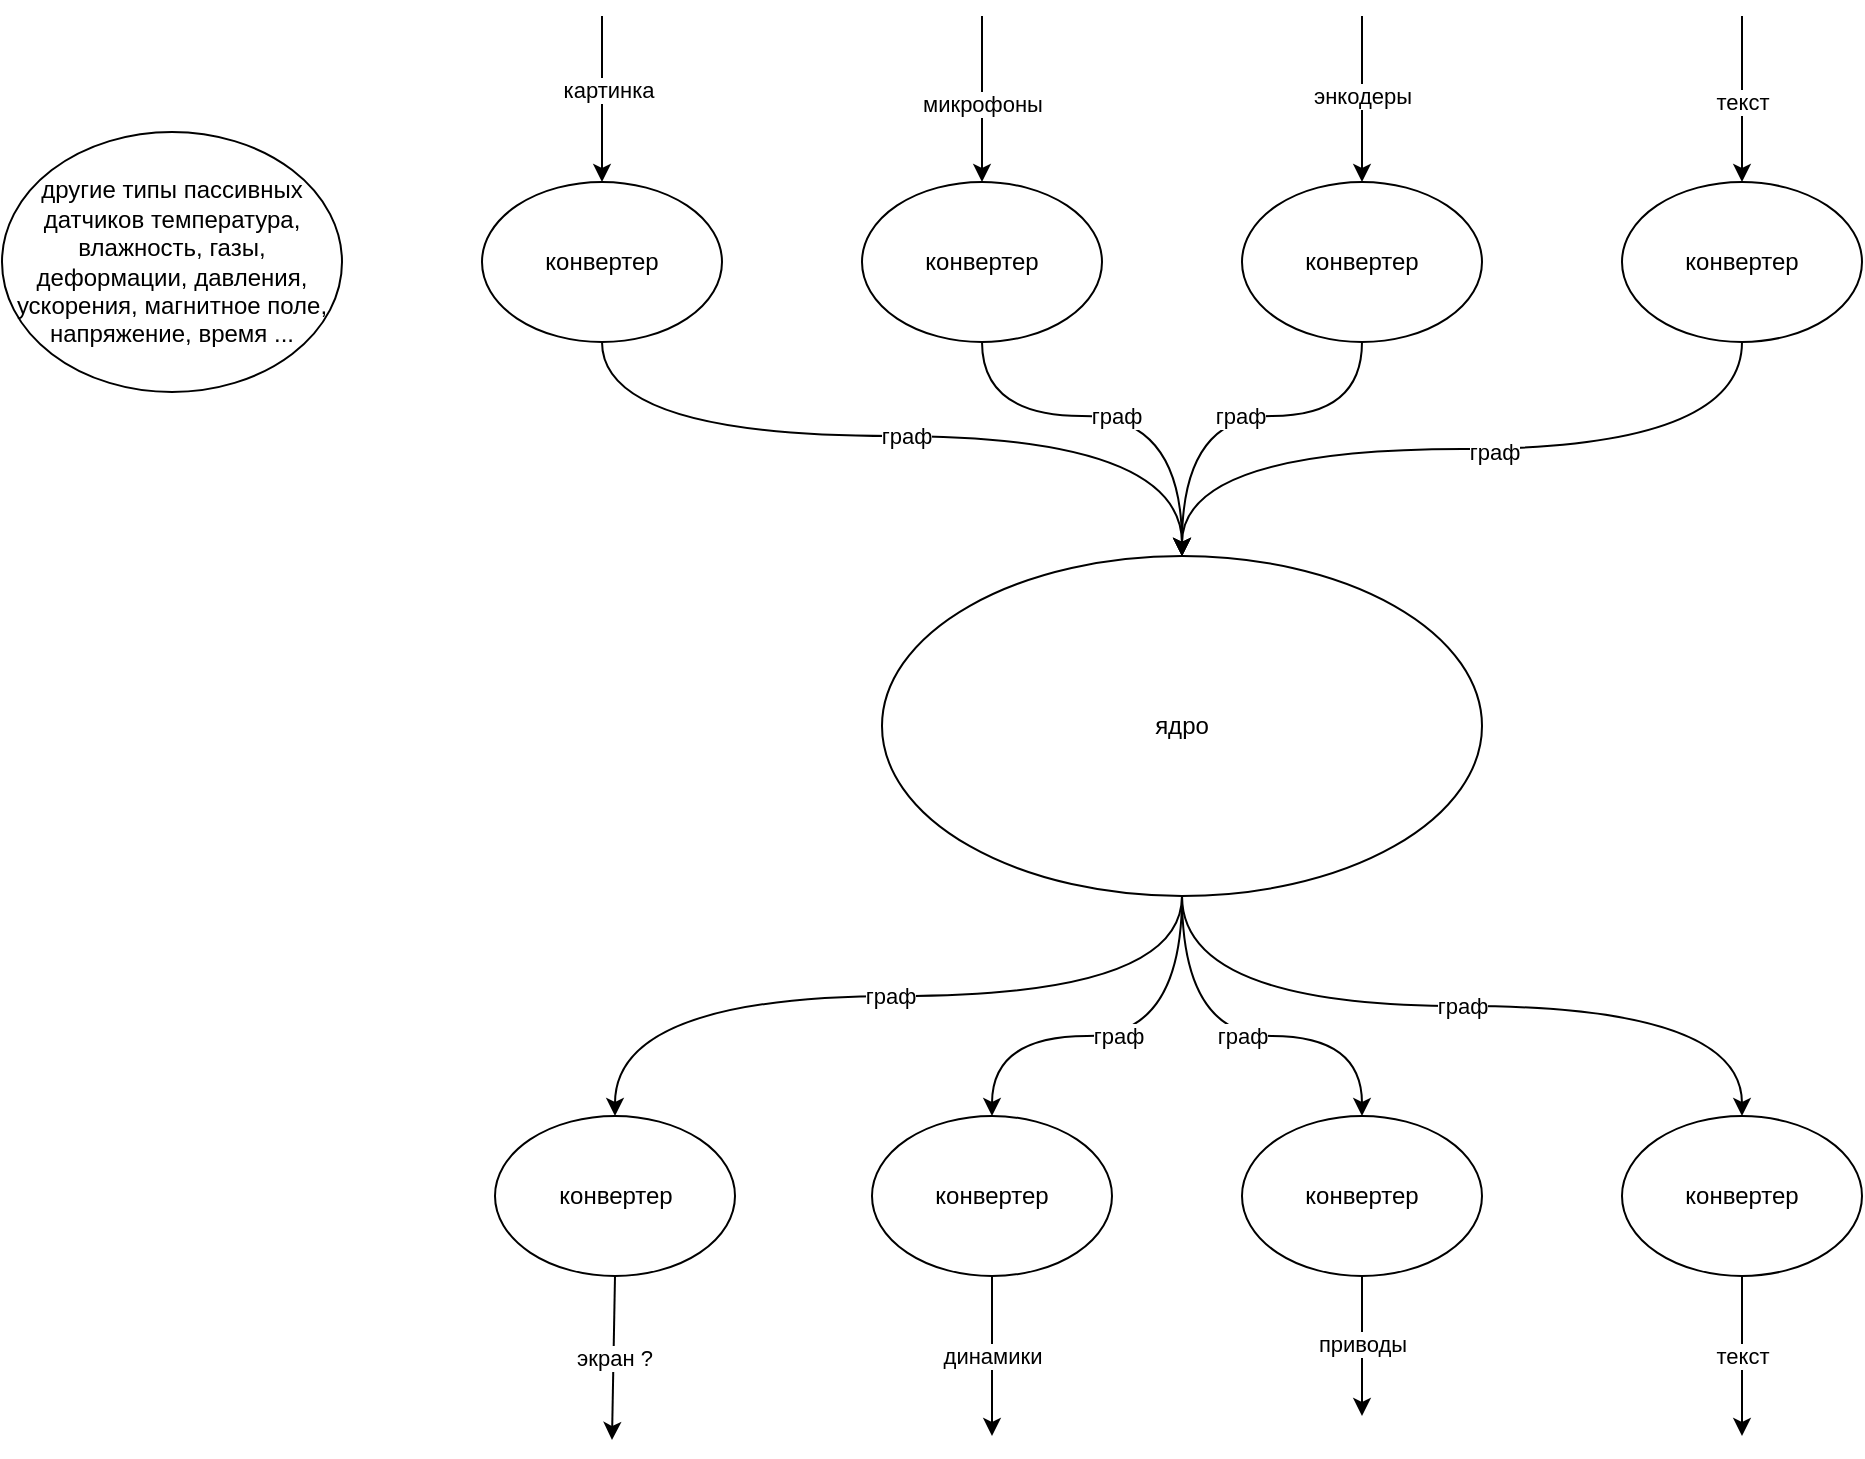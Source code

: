 <mxfile version="22.0.8" type="device">
  <diagram name="Страница — 1" id="giR4WlrySY1a7BG27iIP">
    <mxGraphModel dx="6194" dy="2600" grid="1" gridSize="10" guides="1" tooltips="1" connect="1" arrows="1" fold="1" page="1" pageScale="1" pageWidth="827" pageHeight="1169" math="0" shadow="0">
      <root>
        <mxCell id="0" />
        <mxCell id="1" parent="0" />
        <mxCell id="9CtzgW-wFKuZpi3gtEC6-39" value="граф" style="edgeStyle=orthogonalEdgeStyle;rounded=0;orthogonalLoop=1;jettySize=auto;html=1;exitX=0.5;exitY=1;exitDx=0;exitDy=0;entryX=0.5;entryY=0;entryDx=0;entryDy=0;curved=1;" edge="1" parent="1" source="9CtzgW-wFKuZpi3gtEC6-1" target="9CtzgW-wFKuZpi3gtEC6-36">
          <mxGeometry relative="1" as="geometry" />
        </mxCell>
        <mxCell id="9CtzgW-wFKuZpi3gtEC6-1" value="ядро" style="ellipse;whiteSpace=wrap;html=1;" vertex="1" parent="1">
          <mxGeometry x="-520" y="380" width="300" height="170" as="geometry" />
        </mxCell>
        <mxCell id="9CtzgW-wFKuZpi3gtEC6-2" value="конвертер" style="ellipse;whiteSpace=wrap;html=1;" vertex="1" parent="1">
          <mxGeometry x="-720" y="193" width="120" height="80" as="geometry" />
        </mxCell>
        <mxCell id="9CtzgW-wFKuZpi3gtEC6-3" value="" style="endArrow=classic;html=1;rounded=0;entryX=0.5;entryY=0;entryDx=0;entryDy=0;" edge="1" parent="1" target="9CtzgW-wFKuZpi3gtEC6-2">
          <mxGeometry width="50" height="50" relative="1" as="geometry">
            <mxPoint x="-660" y="110" as="sourcePoint" />
            <mxPoint x="-690" y="420" as="targetPoint" />
          </mxGeometry>
        </mxCell>
        <mxCell id="9CtzgW-wFKuZpi3gtEC6-4" value="картинка" style="edgeLabel;html=1;align=center;verticalAlign=middle;resizable=0;points=[];" vertex="1" connectable="0" parent="9CtzgW-wFKuZpi3gtEC6-3">
          <mxGeometry x="-0.275" y="3" relative="1" as="geometry">
            <mxPoint y="7" as="offset" />
          </mxGeometry>
        </mxCell>
        <mxCell id="9CtzgW-wFKuZpi3gtEC6-7" value="граф" style="endArrow=classic;html=1;rounded=0;entryX=0.5;entryY=0;entryDx=0;entryDy=0;exitX=0.5;exitY=1;exitDx=0;exitDy=0;startArrow=none;startFill=0;edgeStyle=orthogonalEdgeStyle;curved=1;" edge="1" parent="1" source="9CtzgW-wFKuZpi3gtEC6-2" target="9CtzgW-wFKuZpi3gtEC6-1">
          <mxGeometry width="50" height="50" relative="1" as="geometry">
            <mxPoint x="-1080" y="420" as="sourcePoint" />
            <mxPoint x="-882" y="378" as="targetPoint" />
            <Array as="points">
              <mxPoint x="-660" y="320" />
              <mxPoint x="-370" y="320" />
            </Array>
          </mxGeometry>
        </mxCell>
        <mxCell id="9CtzgW-wFKuZpi3gtEC6-8" value="конвертер" style="ellipse;whiteSpace=wrap;html=1;" vertex="1" parent="1">
          <mxGeometry x="-530" y="193" width="120" height="80" as="geometry" />
        </mxCell>
        <mxCell id="9CtzgW-wFKuZpi3gtEC6-9" value="граф" style="endArrow=classic;html=1;rounded=0;entryX=0.5;entryY=0;entryDx=0;entryDy=0;exitX=0.5;exitY=1;exitDx=0;exitDy=0;startArrow=none;startFill=0;edgeStyle=orthogonalEdgeStyle;curved=1;" edge="1" parent="1" source="9CtzgW-wFKuZpi3gtEC6-8" target="9CtzgW-wFKuZpi3gtEC6-1">
          <mxGeometry width="50" height="50" relative="1" as="geometry">
            <mxPoint x="-790" y="360" as="sourcePoint" />
            <mxPoint x="-516" y="465" as="targetPoint" />
            <Array as="points">
              <mxPoint x="-470" y="310" />
              <mxPoint x="-370" y="310" />
            </Array>
          </mxGeometry>
        </mxCell>
        <mxCell id="9CtzgW-wFKuZpi3gtEC6-10" value="конвертер" style="ellipse;whiteSpace=wrap;html=1;" vertex="1" parent="1">
          <mxGeometry x="-340" y="193" width="120" height="80" as="geometry" />
        </mxCell>
        <mxCell id="9CtzgW-wFKuZpi3gtEC6-11" value="граф" style="endArrow=classic;html=1;rounded=0;exitX=0.5;exitY=1;exitDx=0;exitDy=0;startArrow=none;startFill=0;edgeStyle=orthogonalEdgeStyle;curved=1;entryX=0.5;entryY=0;entryDx=0;entryDy=0;" edge="1" parent="1" source="9CtzgW-wFKuZpi3gtEC6-10" target="9CtzgW-wFKuZpi3gtEC6-1">
          <mxGeometry width="50" height="50" relative="1" as="geometry">
            <mxPoint x="-700" y="525" as="sourcePoint" />
            <mxPoint x="-560" y="525" as="targetPoint" />
            <Array as="points">
              <mxPoint x="-280" y="310" />
              <mxPoint x="-370" y="310" />
            </Array>
          </mxGeometry>
        </mxCell>
        <mxCell id="9CtzgW-wFKuZpi3gtEC6-12" value="" style="endArrow=classic;html=1;rounded=0;entryX=0.5;entryY=0;entryDx=0;entryDy=0;startArrow=none;startFill=0;" edge="1" parent="1" target="9CtzgW-wFKuZpi3gtEC6-10">
          <mxGeometry width="50" height="50" relative="1" as="geometry">
            <mxPoint x="-280" y="110" as="sourcePoint" />
            <mxPoint x="-912" y="638" as="targetPoint" />
          </mxGeometry>
        </mxCell>
        <mxCell id="9CtzgW-wFKuZpi3gtEC6-13" value="энкодеры" style="edgeLabel;html=1;align=center;verticalAlign=middle;resizable=0;points=[];" vertex="1" connectable="0" parent="9CtzgW-wFKuZpi3gtEC6-12">
          <mxGeometry x="-0.275" y="3" relative="1" as="geometry">
            <mxPoint x="-3" y="10" as="offset" />
          </mxGeometry>
        </mxCell>
        <mxCell id="9CtzgW-wFKuZpi3gtEC6-14" value="" style="endArrow=none;html=1;rounded=0;entryX=0.5;entryY=1;entryDx=0;entryDy=0;startArrow=classic;startFill=1;endFill=0;" edge="1" parent="1" target="9CtzgW-wFKuZpi3gtEC6-21">
          <mxGeometry width="50" height="50" relative="1" as="geometry">
            <mxPoint x="-280" y="810" as="sourcePoint" />
            <mxPoint x="-945" y="670" as="targetPoint" />
          </mxGeometry>
        </mxCell>
        <mxCell id="9CtzgW-wFKuZpi3gtEC6-15" value="приводы" style="edgeLabel;html=1;align=center;verticalAlign=middle;resizable=0;points=[];" vertex="1" connectable="0" parent="9CtzgW-wFKuZpi3gtEC6-14">
          <mxGeometry x="-0.275" y="3" relative="1" as="geometry">
            <mxPoint x="3" y="-11" as="offset" />
          </mxGeometry>
        </mxCell>
        <mxCell id="9CtzgW-wFKuZpi3gtEC6-16" value="" style="endArrow=classic;html=1;rounded=0;entryX=0.5;entryY=0;entryDx=0;entryDy=0;startArrow=none;startFill=0;" edge="1" parent="1" target="9CtzgW-wFKuZpi3gtEC6-8">
          <mxGeometry width="50" height="50" relative="1" as="geometry">
            <mxPoint x="-470" y="110" as="sourcePoint" />
            <mxPoint x="-842" y="472" as="targetPoint" />
          </mxGeometry>
        </mxCell>
        <mxCell id="9CtzgW-wFKuZpi3gtEC6-17" value="микрофоны" style="edgeLabel;html=1;align=center;verticalAlign=middle;resizable=0;points=[];" vertex="1" connectable="0" parent="9CtzgW-wFKuZpi3gtEC6-16">
          <mxGeometry x="-0.275" y="3" relative="1" as="geometry">
            <mxPoint x="-3" y="14" as="offset" />
          </mxGeometry>
        </mxCell>
        <mxCell id="9CtzgW-wFKuZpi3gtEC6-18" value="" style="endArrow=none;html=1;rounded=0;entryX=0.5;entryY=1;entryDx=0;entryDy=0;startArrow=classic;startFill=1;endFill=0;" edge="1" parent="1" target="9CtzgW-wFKuZpi3gtEC6-23">
          <mxGeometry width="50" height="50" relative="1" as="geometry">
            <mxPoint x="-465" y="820" as="sourcePoint" />
            <mxPoint x="-927" y="514" as="targetPoint" />
          </mxGeometry>
        </mxCell>
        <mxCell id="9CtzgW-wFKuZpi3gtEC6-19" value="динамики" style="edgeLabel;html=1;align=center;verticalAlign=middle;resizable=0;points=[];" vertex="1" connectable="0" parent="9CtzgW-wFKuZpi3gtEC6-18">
          <mxGeometry x="-0.275" y="3" relative="1" as="geometry">
            <mxPoint x="3" y="-11" as="offset" />
          </mxGeometry>
        </mxCell>
        <mxCell id="9CtzgW-wFKuZpi3gtEC6-20" value="другие типы пассивных датчиков температура, влажность, газы, деформации, давления, ускорения, магнитное поле, напряжение, время ..." style="ellipse;whiteSpace=wrap;html=1;" vertex="1" parent="1">
          <mxGeometry x="-960" y="168" width="170" height="130" as="geometry" />
        </mxCell>
        <mxCell id="9CtzgW-wFKuZpi3gtEC6-21" value="конвертер" style="ellipse;whiteSpace=wrap;html=1;" vertex="1" parent="1">
          <mxGeometry x="-340" y="660" width="120" height="80" as="geometry" />
        </mxCell>
        <mxCell id="9CtzgW-wFKuZpi3gtEC6-22" value="граф" style="endArrow=none;html=1;rounded=0;entryX=0.5;entryY=1;entryDx=0;entryDy=0;exitX=0.5;exitY=0;exitDx=0;exitDy=0;startArrow=classic;startFill=1;endFill=0;edgeStyle=orthogonalEdgeStyle;curved=1;" edge="1" parent="1" source="9CtzgW-wFKuZpi3gtEC6-21" target="9CtzgW-wFKuZpi3gtEC6-1">
          <mxGeometry width="50" height="50" relative="1" as="geometry">
            <mxPoint x="-650" y="745" as="sourcePoint" />
            <mxPoint x="-476" y="690" as="targetPoint" />
            <Array as="points">
              <mxPoint x="-280" y="620" />
              <mxPoint x="-370" y="620" />
            </Array>
          </mxGeometry>
        </mxCell>
        <mxCell id="9CtzgW-wFKuZpi3gtEC6-23" value="конвертер" style="ellipse;whiteSpace=wrap;html=1;" vertex="1" parent="1">
          <mxGeometry x="-525" y="660" width="120" height="80" as="geometry" />
        </mxCell>
        <mxCell id="9CtzgW-wFKuZpi3gtEC6-25" value="граф" style="endArrow=none;html=1;rounded=0;entryX=0.5;entryY=1;entryDx=0;entryDy=0;exitX=0.5;exitY=0;exitDx=0;exitDy=0;startArrow=classic;startFill=1;endFill=0;edgeStyle=orthogonalEdgeStyle;curved=1;" edge="1" parent="1" source="9CtzgW-wFKuZpi3gtEC6-23" target="9CtzgW-wFKuZpi3gtEC6-1">
          <mxGeometry width="50" height="50" relative="1" as="geometry">
            <mxPoint x="-690" y="480" as="sourcePoint" />
            <mxPoint x="-540" y="645" as="targetPoint" />
            <Array as="points">
              <mxPoint x="-465" y="620" />
              <mxPoint x="-370" y="620" />
            </Array>
          </mxGeometry>
        </mxCell>
        <mxCell id="9CtzgW-wFKuZpi3gtEC6-26" value="конвертер" style="ellipse;whiteSpace=wrap;html=1;" vertex="1" parent="1">
          <mxGeometry x="-713.5" y="660" width="120" height="80" as="geometry" />
        </mxCell>
        <mxCell id="9CtzgW-wFKuZpi3gtEC6-27" value="" style="endArrow=none;html=1;rounded=0;entryX=0.5;entryY=1;entryDx=0;entryDy=0;startArrow=classic;startFill=1;endFill=0;" edge="1" parent="1" target="9CtzgW-wFKuZpi3gtEC6-26">
          <mxGeometry width="50" height="50" relative="1" as="geometry">
            <mxPoint x="-655" y="822" as="sourcePoint" />
            <mxPoint x="-895" y="300" as="targetPoint" />
          </mxGeometry>
        </mxCell>
        <mxCell id="9CtzgW-wFKuZpi3gtEC6-28" value="экран ?" style="edgeLabel;html=1;align=center;verticalAlign=middle;resizable=0;points=[];" vertex="1" connectable="0" parent="9CtzgW-wFKuZpi3gtEC6-27">
          <mxGeometry x="-0.275" y="3" relative="1" as="geometry">
            <mxPoint x="3" y="-12" as="offset" />
          </mxGeometry>
        </mxCell>
        <mxCell id="9CtzgW-wFKuZpi3gtEC6-30" value="граф" style="endArrow=none;html=1;rounded=0;startArrow=classic;startFill=1;entryX=0.5;entryY=1;entryDx=0;entryDy=0;endFill=0;edgeStyle=orthogonalEdgeStyle;curved=1;exitX=0.5;exitY=0;exitDx=0;exitDy=0;" edge="1" parent="1" source="9CtzgW-wFKuZpi3gtEC6-26" target="9CtzgW-wFKuZpi3gtEC6-1">
          <mxGeometry width="50" height="50" relative="1" as="geometry">
            <mxPoint x="-653" y="640" as="sourcePoint" />
            <mxPoint x="-466" y="415" as="targetPoint" />
            <Array as="points">
              <mxPoint x="-653" y="600" />
              <mxPoint x="-370" y="600" />
            </Array>
          </mxGeometry>
        </mxCell>
        <mxCell id="9CtzgW-wFKuZpi3gtEC6-34" style="edgeStyle=orthogonalEdgeStyle;rounded=0;orthogonalLoop=1;jettySize=auto;html=1;exitX=0.5;exitY=1;exitDx=0;exitDy=0;entryX=0.5;entryY=0;entryDx=0;entryDy=0;curved=1;" edge="1" parent="1" source="9CtzgW-wFKuZpi3gtEC6-31" target="9CtzgW-wFKuZpi3gtEC6-1">
          <mxGeometry relative="1" as="geometry" />
        </mxCell>
        <mxCell id="9CtzgW-wFKuZpi3gtEC6-35" value="граф" style="edgeLabel;html=1;align=center;verticalAlign=middle;resizable=0;points=[];" vertex="1" connectable="0" parent="9CtzgW-wFKuZpi3gtEC6-34">
          <mxGeometry x="-0.079" y="1" relative="1" as="geometry">
            <mxPoint as="offset" />
          </mxGeometry>
        </mxCell>
        <mxCell id="9CtzgW-wFKuZpi3gtEC6-31" value="конвертер" style="ellipse;whiteSpace=wrap;html=1;" vertex="1" parent="1">
          <mxGeometry x="-150" y="193" width="120" height="80" as="geometry" />
        </mxCell>
        <mxCell id="9CtzgW-wFKuZpi3gtEC6-32" value="" style="endArrow=classic;html=1;rounded=0;entryX=0.5;entryY=0;entryDx=0;entryDy=0;startArrow=none;startFill=0;" edge="1" parent="1" target="9CtzgW-wFKuZpi3gtEC6-31">
          <mxGeometry width="50" height="50" relative="1" as="geometry">
            <mxPoint x="-90" y="110" as="sourcePoint" />
            <mxPoint x="-100.5" y="188" as="targetPoint" />
          </mxGeometry>
        </mxCell>
        <mxCell id="9CtzgW-wFKuZpi3gtEC6-33" value="текст" style="edgeLabel;html=1;align=center;verticalAlign=middle;resizable=0;points=[];" vertex="1" connectable="0" parent="9CtzgW-wFKuZpi3gtEC6-32">
          <mxGeometry x="-0.275" y="3" relative="1" as="geometry">
            <mxPoint x="-3" y="13" as="offset" />
          </mxGeometry>
        </mxCell>
        <mxCell id="9CtzgW-wFKuZpi3gtEC6-36" value="конвертер" style="ellipse;whiteSpace=wrap;html=1;" vertex="1" parent="1">
          <mxGeometry x="-150" y="660" width="120" height="80" as="geometry" />
        </mxCell>
        <mxCell id="9CtzgW-wFKuZpi3gtEC6-37" value="" style="endArrow=none;html=1;rounded=0;entryX=0.5;entryY=1;entryDx=0;entryDy=0;startArrow=classic;startFill=1;endFill=0;" edge="1" parent="1" target="9CtzgW-wFKuZpi3gtEC6-36">
          <mxGeometry width="50" height="50" relative="1" as="geometry">
            <mxPoint x="-90" y="820" as="sourcePoint" />
            <mxPoint x="-110" y="780" as="targetPoint" />
          </mxGeometry>
        </mxCell>
        <mxCell id="9CtzgW-wFKuZpi3gtEC6-38" value="текст" style="edgeLabel;html=1;align=center;verticalAlign=middle;resizable=0;points=[];" vertex="1" connectable="0" parent="9CtzgW-wFKuZpi3gtEC6-37">
          <mxGeometry x="-0.275" y="3" relative="1" as="geometry">
            <mxPoint x="3" y="-11" as="offset" />
          </mxGeometry>
        </mxCell>
      </root>
    </mxGraphModel>
  </diagram>
</mxfile>
